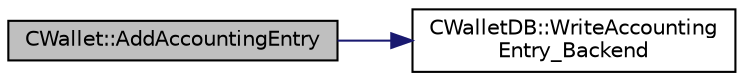 digraph "CWallet::AddAccountingEntry"
{
  edge [fontname="Helvetica",fontsize="10",labelfontname="Helvetica",labelfontsize="10"];
  node [fontname="Helvetica",fontsize="10",shape=record];
  rankdir="LR";
  Node4 [label="CWallet::AddAccountingEntry",height=0.2,width=0.4,color="black", fillcolor="grey75", style="filled", fontcolor="black"];
  Node4 -> Node5 [color="midnightblue",fontsize="10",style="solid",fontname="Helvetica"];
  Node5 [label="CWalletDB::WriteAccounting\lEntry_Backend",height=0.2,width=0.4,color="black", fillcolor="white", style="filled",URL="$class_c_wallet_d_b.html#a23d147eadf4ce7623d9bfb54abffa01e",tooltip="This writes directly to the database, and will not update the CWallet&#39;s cached accounting entries! Us..."];
}
